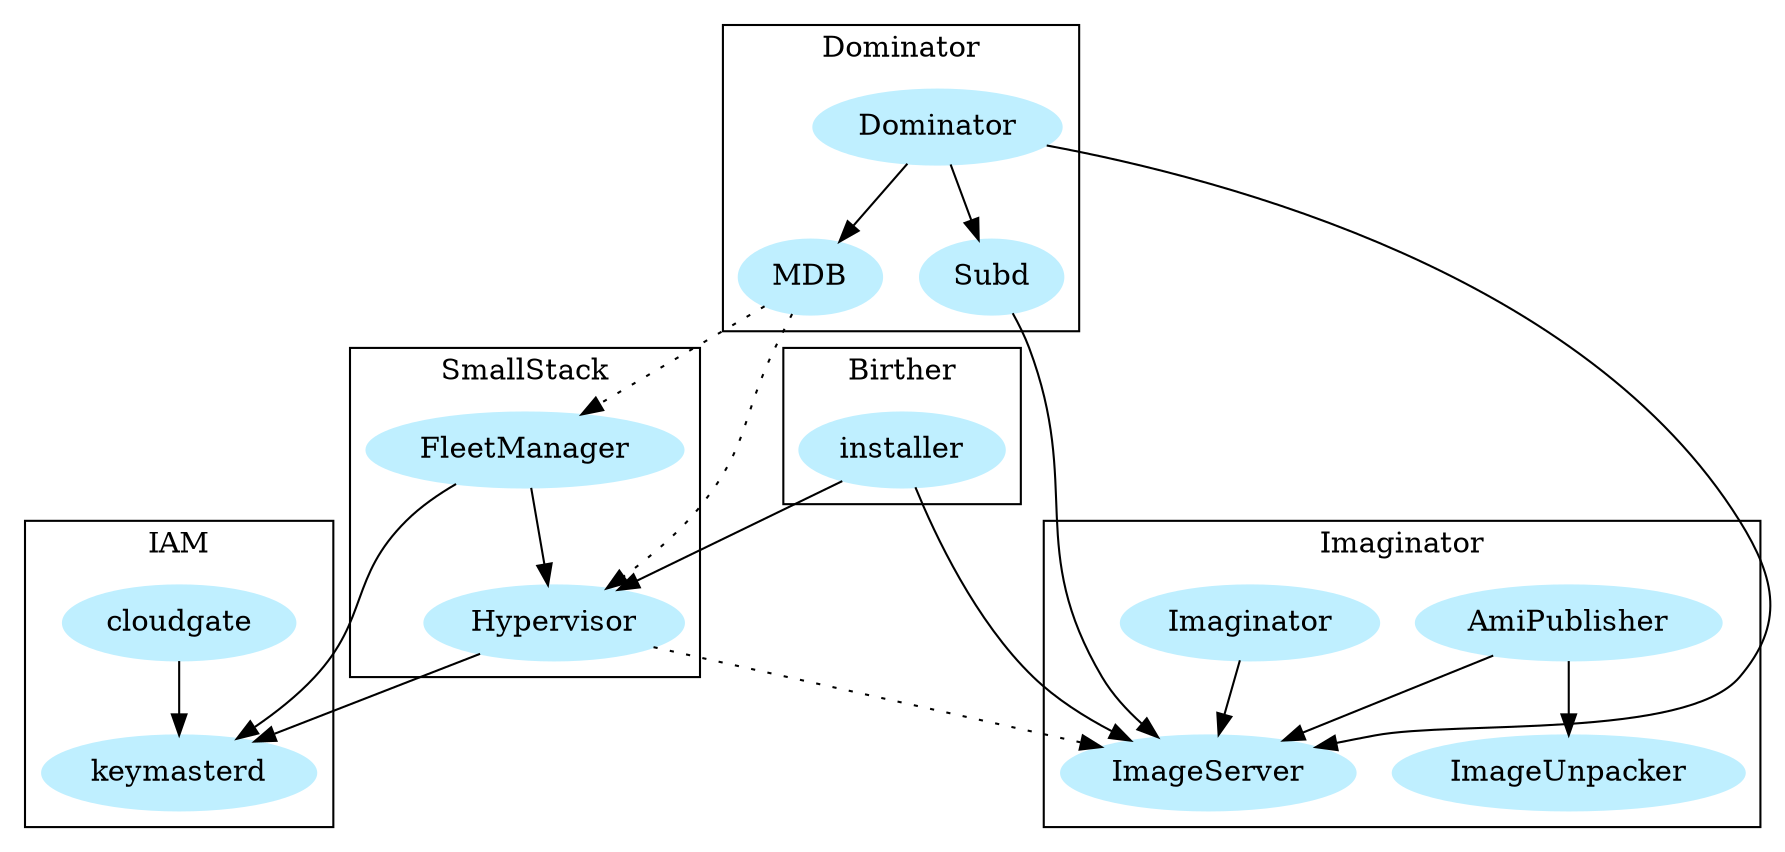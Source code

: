 digraph G {
   node [style=filled,color=lightblue1];
   fillcolor= "blue"
   subgraph cluster3 {
      keymasterd [URL="https://github.com/Cloud-Foundations/keymaster/blob/master/README.md"]
      cloudgate [URL="https://github.com/Cloud-Foundations/cloud-gate/blob/master/README.md"]
      cloudgate -> keymasterd
      label = IAM
   }
   subgraph cluster0 {
   ImageServer [URL="https://github.com/Cloud-Foundations/Dominator/blob/master/cmd/imageserver/README.md"]
   Imaginator [URL="https://github.com/Cloud-Foundations/Dominator/blob/master/cmd/imaginator/README.md"]
   Imaginator -> ImageServer
   AmiPublisher -> ImageServer
   AmiPublisher -> ImageUnpacker
      label =  Imaginator
   }
   subgraph cluster1 {
   Dominator [URL="https://github.com/Cloud-Foundations/Dominator/blob/master/user-guide/README.md"]
   MDB [URL="https://github.com/Cloud-Foundations/Dominator/blob/master/cmd/mdbd/README.md"]
   Subd [URL="https://github.com/Cloud-Foundations/Dominator/blob/master/cmd/subd/README.md"]
   Dominator -> MDB
   Dominator -> Subd
   Dominator -> ImageServer
   Subd -> ImageServer
    label =  Dominator
   }
   subgraph cluster2 {
     Hypervisor [URL="https://github.com/Cloud-Foundations/Dominator/blob/master/cmd/hypervisor/README.md"]
     FleetManager [URL="https://github.com/Cloud-Foundations/Dominator/blob/master/cmd/fleet-manager/README.md"]
     FleetManager -> Hypervisor
     Hypervisor -> ImageServer [style=dotted];
     FleetManager -> keymasterd
     Hypervisor -> keymasterd
     label = SmallStack
   }
   subgraph cluster4 {
     installer-> Hypervisor
     installer -> ImageServer
     label = Birther
   }
   MDB -> FleetManager [style=dotted];   
   MDB -> Hypervisor [style=dotted];
}
